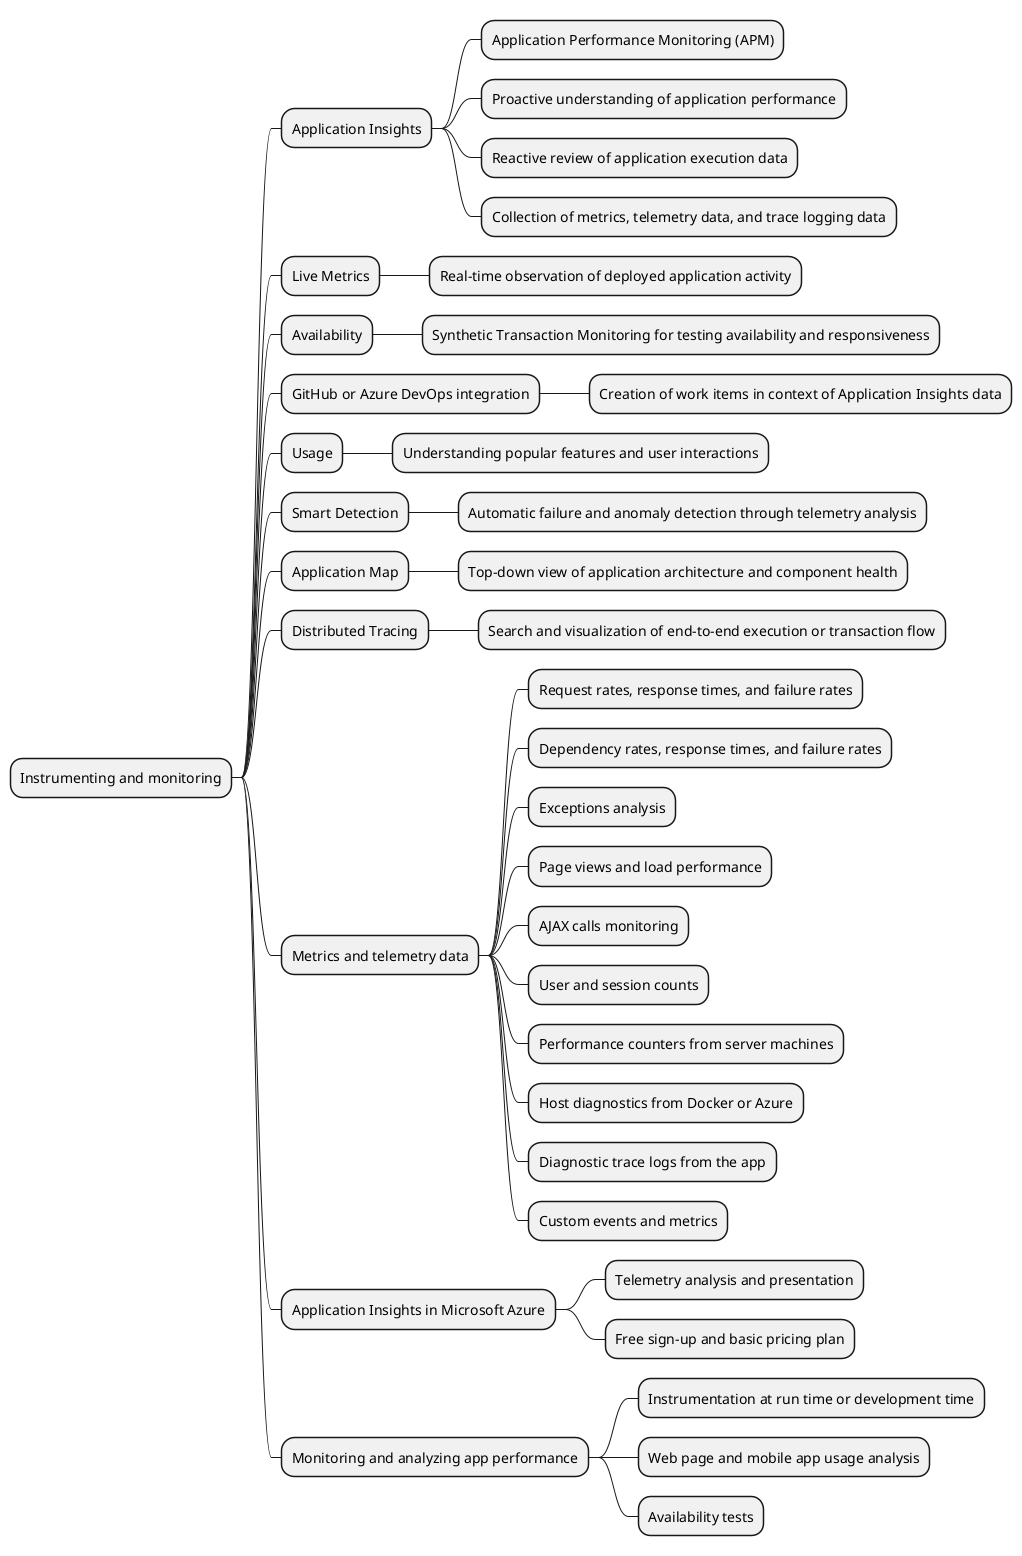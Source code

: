 @startmindmap
* Instrumenting and monitoring
** Application Insights
*** Application Performance Monitoring (APM)
*** Proactive understanding of application performance
*** Reactive review of application execution data
*** Collection of metrics, telemetry data, and trace logging data
** Live Metrics
*** Real-time observation of deployed application activity
** Availability
*** Synthetic Transaction Monitoring for testing availability and responsiveness
** GitHub or Azure DevOps integration
*** Creation of work items in context of Application Insights data
** Usage
*** Understanding popular features and user interactions
** Smart Detection
*** Automatic failure and anomaly detection through telemetry analysis
** Application Map
*** Top-down view of application architecture and component health
** Distributed Tracing
*** Search and visualization of end-to-end execution or transaction flow
** Metrics and telemetry data
*** Request rates, response times, and failure rates
*** Dependency rates, response times, and failure rates
*** Exceptions analysis
*** Page views and load performance
*** AJAX calls monitoring
*** User and session counts
*** Performance counters from server machines
*** Host diagnostics from Docker or Azure
*** Diagnostic trace logs from the app
*** Custom events and metrics
** Application Insights in Microsoft Azure
*** Telemetry analysis and presentation
*** Free sign-up and basic pricing plan
** Monitoring and analyzing app performance
*** Instrumentation at run time or development time
*** Web page and mobile app usage analysis
*** Availability tests
@endmindmap
